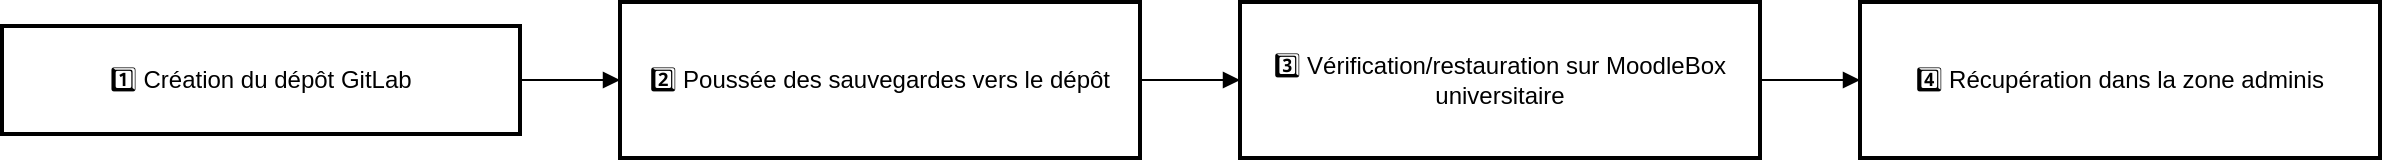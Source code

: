 <mxfile version="26.0.7">
  <diagram name="Page-1" id="Ig1sup0Ep5R85KWnxEWW">
    <mxGraphModel>
      <root>
        <mxCell id="0" />
        <mxCell id="1" parent="0" />
        <mxCell id="2" value="1️⃣ Création du dépôt GitLab" style="whiteSpace=wrap;strokeWidth=2;" vertex="1" parent="1">
          <mxGeometry x="8" y="20" width="259" height="54" as="geometry" />
        </mxCell>
        <mxCell id="3" value="2️⃣ Poussée des sauvegardes vers le dépôt" style="whiteSpace=wrap;strokeWidth=2;" vertex="1" parent="1">
          <mxGeometry x="317" y="8" width="260" height="78" as="geometry" />
        </mxCell>
        <mxCell id="4" value="3️⃣ Vérification/restauration sur MoodleBox universitaire" style="whiteSpace=wrap;strokeWidth=2;" vertex="1" parent="1">
          <mxGeometry x="627" y="8" width="260" height="78" as="geometry" />
        </mxCell>
        <mxCell id="5" value="4️⃣ Récupération dans la zone adminis" style="whiteSpace=wrap;strokeWidth=2;" vertex="1" parent="1">
          <mxGeometry x="937" y="8" width="260" height="78" as="geometry" />
        </mxCell>
        <mxCell id="6" value="" style="curved=1;startArrow=none;endArrow=block;exitX=1;exitY=0.5;entryX=0;entryY=0.5;" edge="1" parent="1" source="2" target="3">
          <mxGeometry relative="1" as="geometry">
            <Array as="points" />
          </mxGeometry>
        </mxCell>
        <mxCell id="7" value="" style="curved=1;startArrow=none;endArrow=block;exitX=1;exitY=0.5;entryX=0;entryY=0.5;" edge="1" parent="1" source="3" target="4">
          <mxGeometry relative="1" as="geometry">
            <Array as="points" />
          </mxGeometry>
        </mxCell>
        <mxCell id="8" value="" style="curved=1;startArrow=none;endArrow=block;exitX=1;exitY=0.5;entryX=0;entryY=0.5;" edge="1" parent="1" source="4" target="5">
          <mxGeometry relative="1" as="geometry">
            <Array as="points" />
          </mxGeometry>
        </mxCell>
      </root>
    </mxGraphModel>
  </diagram>
</mxfile>
